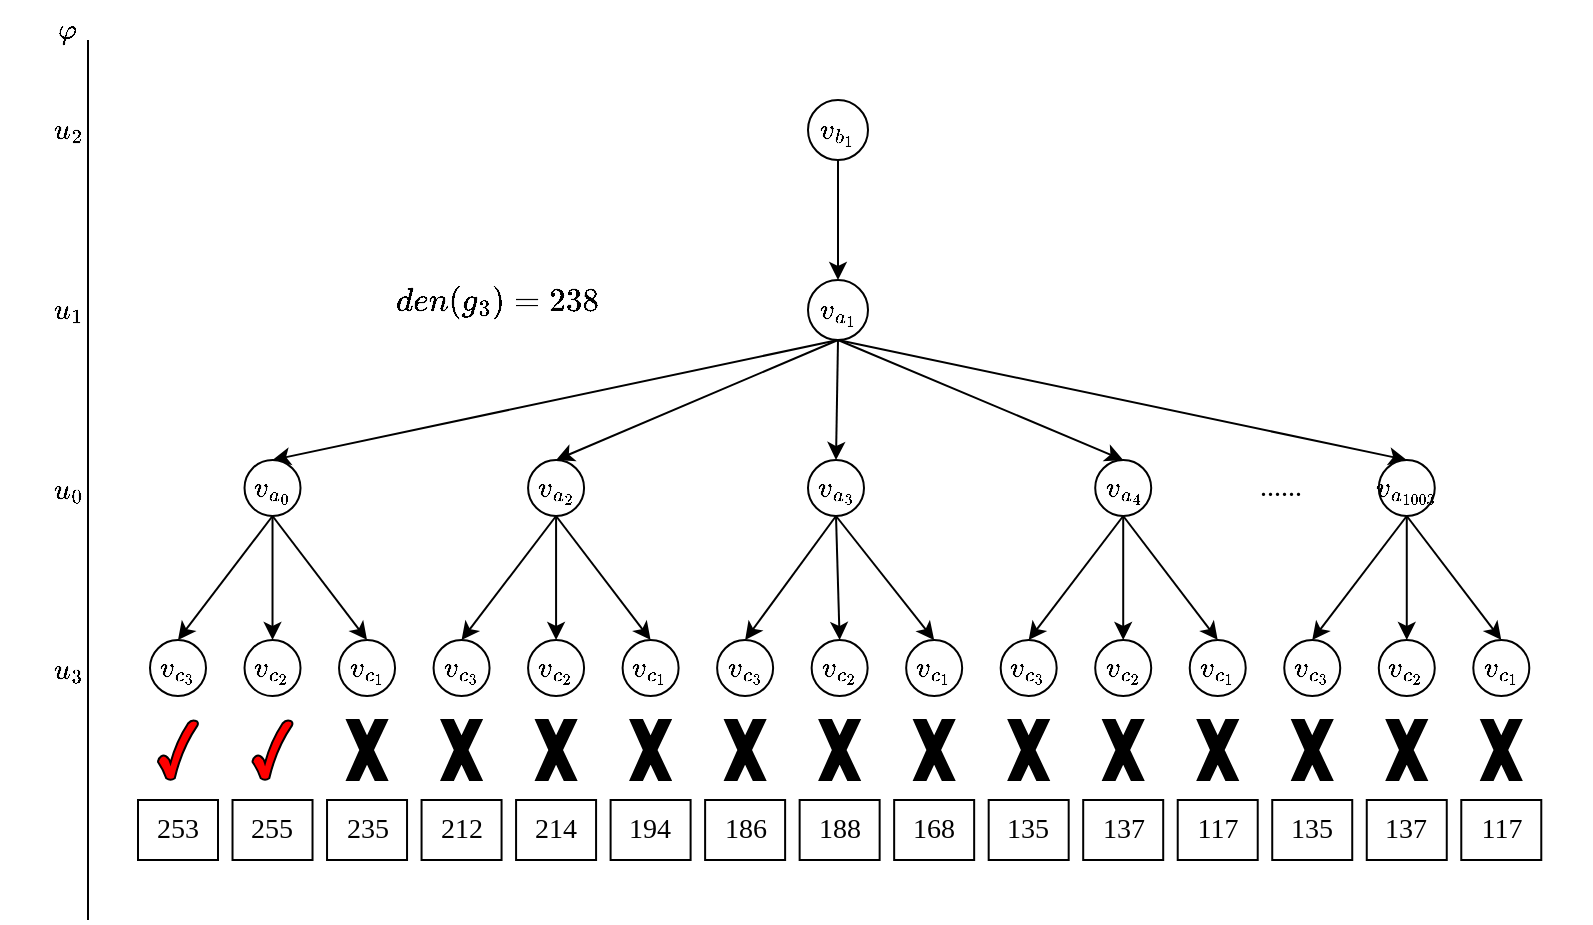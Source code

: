 <mxfile version="22.0.8" type="github">
  <diagram name="第 1 页" id="3s6c-eC_6tVsreLQG09W">
    <mxGraphModel dx="1434" dy="796" grid="1" gridSize="10" guides="1" tooltips="1" connect="1" arrows="1" fold="1" page="1" pageScale="1" pageWidth="1169" pageHeight="1654" math="1" shadow="0">
      <root>
        <mxCell id="0" />
        <mxCell id="1" parent="0" />
        <mxCell id="JNfS3DM31Ic8u3sfOjMa-109" value="" style="endArrow=none;html=1;rounded=0;fontSize=14;fontFamily=Times New Roman;" parent="1" edge="1">
          <mxGeometry width="50" height="50" relative="1" as="geometry">
            <mxPoint x="50" y="520" as="sourcePoint" />
            <mxPoint x="50" y="80" as="targetPoint" />
          </mxGeometry>
        </mxCell>
        <mxCell id="JNfS3DM31Ic8u3sfOjMa-110" value="$$\varphi$$" style="text;html=1;strokeColor=none;fillColor=none;align=center;verticalAlign=middle;whiteSpace=wrap;rounded=0;fontFamily=Times New Roman;fontSize=14;" parent="1" vertex="1">
          <mxGeometry x="10" y="60" width="60" height="30" as="geometry" />
        </mxCell>
        <mxCell id="JNfS3DM31Ic8u3sfOjMa-111" value="$$u_2$$" style="text;html=1;strokeColor=none;fillColor=none;align=center;verticalAlign=middle;whiteSpace=wrap;rounded=0;fontFamily=Times New Roman;fontSize=14;" parent="1" vertex="1">
          <mxGeometry x="10" y="110" width="60" height="30" as="geometry" />
        </mxCell>
        <mxCell id="JNfS3DM31Ic8u3sfOjMa-112" value="$$u_1$$" style="text;html=1;strokeColor=none;fillColor=none;align=center;verticalAlign=middle;whiteSpace=wrap;rounded=0;fontFamily=Times New Roman;fontSize=14;" parent="1" vertex="1">
          <mxGeometry x="10" y="200" width="60" height="30" as="geometry" />
        </mxCell>
        <mxCell id="JNfS3DM31Ic8u3sfOjMa-113" value="$$u_0$$" style="text;html=1;strokeColor=none;fillColor=none;align=center;verticalAlign=middle;whiteSpace=wrap;rounded=0;fontFamily=Times New Roman;fontSize=14;" parent="1" vertex="1">
          <mxGeometry x="10" y="290" width="60" height="30" as="geometry" />
        </mxCell>
        <mxCell id="JNfS3DM31Ic8u3sfOjMa-116" style="edgeStyle=none;shape=connector;rounded=0;orthogonalLoop=1;jettySize=auto;html=1;exitX=0.5;exitY=0;exitDx=0;exitDy=0;labelBackgroundColor=default;strokeColor=default;align=center;verticalAlign=middle;fontFamily=Times New Roman;fontSize=14;fontColor=default;endArrow=classic;" parent="1" edge="1">
          <mxGeometry relative="1" as="geometry">
            <mxPoint x="341.5" y="120" as="sourcePoint" />
            <mxPoint x="341.5" y="120" as="targetPoint" />
          </mxGeometry>
        </mxCell>
        <mxCell id="JNfS3DM31Ic8u3sfOjMa-117" style="edgeStyle=none;shape=connector;rounded=0;orthogonalLoop=1;jettySize=auto;html=1;exitX=0.5;exitY=1;exitDx=0;exitDy=0;entryX=0.5;entryY=0;entryDx=0;entryDy=0;labelBackgroundColor=default;strokeColor=default;align=center;verticalAlign=middle;fontFamily=Times New Roman;fontSize=14;fontColor=default;endArrow=classic;" parent="1" source="JNfS3DM31Ic8u3sfOjMa-118" edge="1">
          <mxGeometry relative="1" as="geometry">
            <mxPoint x="425" y="200" as="targetPoint" />
          </mxGeometry>
        </mxCell>
        <mxCell id="JNfS3DM31Ic8u3sfOjMa-118" value="$$v_{b_{1}}$$" style="ellipse;whiteSpace=wrap;html=1;aspect=fixed;fontFamily=Times New Roman;fontSize=14;fontColor=default;" parent="1" vertex="1">
          <mxGeometry x="410" y="110" width="30" height="30" as="geometry" />
        </mxCell>
        <mxCell id="JNfS3DM31Ic8u3sfOjMa-227" style="edgeStyle=none;shape=connector;rounded=0;orthogonalLoop=1;jettySize=auto;html=1;exitX=0.5;exitY=1;exitDx=0;exitDy=0;entryX=0.5;entryY=0;entryDx=0;entryDy=0;labelBackgroundColor=default;strokeColor=default;align=center;verticalAlign=middle;fontFamily=Helvetica;fontSize=11;fontColor=default;endArrow=classic;" parent="1" source="JNfS3DM31Ic8u3sfOjMa-183" target="JNfS3DM31Ic8u3sfOjMa-126" edge="1">
          <mxGeometry relative="1" as="geometry" />
        </mxCell>
        <mxCell id="JNfS3DM31Ic8u3sfOjMa-228" style="edgeStyle=none;shape=connector;rounded=0;orthogonalLoop=1;jettySize=auto;html=1;exitX=0.5;exitY=1;exitDx=0;exitDy=0;entryX=0.5;entryY=0;entryDx=0;entryDy=0;labelBackgroundColor=default;strokeColor=default;align=center;verticalAlign=middle;fontFamily=Helvetica;fontSize=11;fontColor=default;endArrow=classic;" parent="1" source="JNfS3DM31Ic8u3sfOjMa-183" target="JNfS3DM31Ic8u3sfOjMa-130" edge="1">
          <mxGeometry relative="1" as="geometry" />
        </mxCell>
        <mxCell id="JNfS3DM31Ic8u3sfOjMa-230" style="edgeStyle=none;shape=connector;rounded=0;orthogonalLoop=1;jettySize=auto;html=1;exitX=0.5;exitY=1;exitDx=0;exitDy=0;entryX=0.5;entryY=0;entryDx=0;entryDy=0;labelBackgroundColor=default;strokeColor=default;align=center;verticalAlign=middle;fontFamily=Helvetica;fontSize=11;fontColor=default;endArrow=classic;" parent="1" source="JNfS3DM31Ic8u3sfOjMa-183" target="JNfS3DM31Ic8u3sfOjMa-164" edge="1">
          <mxGeometry relative="1" as="geometry" />
        </mxCell>
        <mxCell id="JNfS3DM31Ic8u3sfOjMa-231" style="edgeStyle=none;shape=connector;rounded=0;orthogonalLoop=1;jettySize=auto;html=1;exitX=0.5;exitY=1;exitDx=0;exitDy=0;entryX=0.5;entryY=0;entryDx=0;entryDy=0;labelBackgroundColor=default;strokeColor=default;align=center;verticalAlign=middle;fontFamily=Helvetica;fontSize=11;fontColor=default;endArrow=classic;" parent="1" source="JNfS3DM31Ic8u3sfOjMa-183" target="JNfS3DM31Ic8u3sfOjMa-172" edge="1">
          <mxGeometry relative="1" as="geometry" />
        </mxCell>
        <mxCell id="JNfS3DM31Ic8u3sfOjMa-233" style="edgeStyle=none;shape=connector;rounded=0;orthogonalLoop=1;jettySize=auto;html=1;exitX=0.5;exitY=1;exitDx=0;exitDy=0;entryX=0.5;entryY=0;entryDx=0;entryDy=0;labelBackgroundColor=default;strokeColor=default;align=center;verticalAlign=middle;fontFamily=Helvetica;fontSize=11;fontColor=default;endArrow=classic;" parent="1" source="JNfS3DM31Ic8u3sfOjMa-183" target="JNfS3DM31Ic8u3sfOjMa-176" edge="1">
          <mxGeometry relative="1" as="geometry" />
        </mxCell>
        <mxCell id="JNfS3DM31Ic8u3sfOjMa-183" value="$$v_{a_{1}}$$" style="ellipse;whiteSpace=wrap;html=1;aspect=fixed;fontFamily=Times New Roman;fontSize=14;fontColor=default;" parent="1" vertex="1">
          <mxGeometry x="410" y="200" width="30" height="30" as="geometry" />
        </mxCell>
        <mxCell id="JNfS3DM31Ic8u3sfOjMa-193" value="$$u_3$$" style="text;html=1;strokeColor=none;fillColor=none;align=center;verticalAlign=middle;whiteSpace=wrap;rounded=0;fontFamily=Times New Roman;fontSize=14;" parent="1" vertex="1">
          <mxGeometry x="10" y="380" width="60" height="30" as="geometry" />
        </mxCell>
        <mxCell id="JNfS3DM31Ic8u3sfOjMa-220" value="" style="verticalLabelPosition=bottom;verticalAlign=top;html=1;shape=mxgraph.basic.x;fontFamily=Times New Roman;fontSize=14;fontColor=default;fillColor=#000000;" parent="1" vertex="1">
          <mxGeometry x="179.52" y="420" width="20" height="30" as="geometry" />
        </mxCell>
        <mxCell id="JNfS3DM31Ic8u3sfOjMa-221" value="253" style="rounded=0;whiteSpace=wrap;html=1;fontSize=14;fontFamily=Times New Roman;" parent="1" vertex="1">
          <mxGeometry x="75" y="460" width="40" height="30" as="geometry" />
        </mxCell>
        <mxCell id="JNfS3DM31Ic8u3sfOjMa-222" value="255" style="rounded=0;whiteSpace=wrap;html=1;fontSize=14;fontFamily=Times New Roman;" parent="1" vertex="1">
          <mxGeometry x="122.26" y="460" width="40" height="30" as="geometry" />
        </mxCell>
        <mxCell id="JNfS3DM31Ic8u3sfOjMa-223" value="235" style="rounded=0;whiteSpace=wrap;html=1;fontSize=14;fontFamily=Times New Roman;" parent="1" vertex="1">
          <mxGeometry x="169.52" y="460" width="40" height="30" as="geometry" />
        </mxCell>
        <mxCell id="JNfS3DM31Ic8u3sfOjMa-126" value="$$v_{a_{0}}$$" style="ellipse;whiteSpace=wrap;html=1;aspect=fixed;fontFamily=Times New Roman;fontSize=14;fontColor=default;" parent="1" vertex="1">
          <mxGeometry x="128.26" y="290" width="28" height="28" as="geometry" />
        </mxCell>
        <mxCell id="JNfS3DM31Ic8u3sfOjMa-130" value="$$v_{a_{2}}$$" style="ellipse;whiteSpace=wrap;html=1;aspect=fixed;fontFamily=Times New Roman;fontSize=14;fontColor=default;" parent="1" vertex="1">
          <mxGeometry x="270.041" y="290" width="28" height="28" as="geometry" />
        </mxCell>
        <mxCell id="JNfS3DM31Ic8u3sfOjMa-132" value="$$v_{c_{3}}$$" style="ellipse;whiteSpace=wrap;html=1;aspect=fixed;fontFamily=Times New Roman;fontSize=14;fontColor=default;" parent="1" vertex="1">
          <mxGeometry x="81" y="380" width="28" height="28" as="geometry" />
        </mxCell>
        <mxCell id="JNfS3DM31Ic8u3sfOjMa-123" style="edgeStyle=none;shape=connector;rounded=0;orthogonalLoop=1;jettySize=auto;html=1;exitX=0.5;exitY=1;exitDx=0;exitDy=0;entryX=0.5;entryY=0;entryDx=0;entryDy=0;labelBackgroundColor=default;strokeColor=default;align=center;verticalAlign=middle;fontFamily=Times New Roman;fontSize=14;fontColor=default;endArrow=classic;" parent="1" source="JNfS3DM31Ic8u3sfOjMa-126" target="JNfS3DM31Ic8u3sfOjMa-132" edge="1">
          <mxGeometry relative="1" as="geometry" />
        </mxCell>
        <mxCell id="JNfS3DM31Ic8u3sfOjMa-134" value="$$v_{c_{2}}$$" style="ellipse;whiteSpace=wrap;html=1;aspect=fixed;fontFamily=Times New Roman;fontSize=14;fontColor=default;" parent="1" vertex="1">
          <mxGeometry x="128.26" y="380" width="28" height="28" as="geometry" />
        </mxCell>
        <mxCell id="JNfS3DM31Ic8u3sfOjMa-124" style="edgeStyle=none;shape=connector;rounded=0;orthogonalLoop=1;jettySize=auto;html=1;exitX=0.5;exitY=1;exitDx=0;exitDy=0;entryX=0.5;entryY=0;entryDx=0;entryDy=0;labelBackgroundColor=default;strokeColor=default;align=center;verticalAlign=middle;fontFamily=Times New Roman;fontSize=14;fontColor=default;endArrow=classic;" parent="1" source="JNfS3DM31Ic8u3sfOjMa-126" target="JNfS3DM31Ic8u3sfOjMa-134" edge="1">
          <mxGeometry relative="1" as="geometry" />
        </mxCell>
        <mxCell id="JNfS3DM31Ic8u3sfOjMa-136" value="$$v_{c_{1}}$$" style="ellipse;whiteSpace=wrap;html=1;aspect=fixed;fontFamily=Times New Roman;fontSize=14;fontColor=default;" parent="1" vertex="1">
          <mxGeometry x="175.521" y="380" width="28" height="28" as="geometry" />
        </mxCell>
        <mxCell id="JNfS3DM31Ic8u3sfOjMa-125" style="edgeStyle=none;shape=connector;rounded=0;orthogonalLoop=1;jettySize=auto;html=1;exitX=0.5;exitY=1;exitDx=0;exitDy=0;entryX=0.5;entryY=0;entryDx=0;entryDy=0;labelBackgroundColor=default;strokeColor=default;align=center;verticalAlign=middle;fontFamily=Times New Roman;fontSize=14;fontColor=default;endArrow=classic;" parent="1" source="JNfS3DM31Ic8u3sfOjMa-126" target="JNfS3DM31Ic8u3sfOjMa-136" edge="1">
          <mxGeometry relative="1" as="geometry" />
        </mxCell>
        <mxCell id="JNfS3DM31Ic8u3sfOjMa-137" value="$$v_{c_{3}}$$" style="ellipse;whiteSpace=wrap;html=1;aspect=fixed;fontFamily=Times New Roman;fontSize=14;fontColor=default;" parent="1" vertex="1">
          <mxGeometry x="222.781" y="380" width="28" height="28" as="geometry" />
        </mxCell>
        <mxCell id="JNfS3DM31Ic8u3sfOjMa-127" style="edgeStyle=none;shape=connector;rounded=0;orthogonalLoop=1;jettySize=auto;html=1;exitX=0.5;exitY=1;exitDx=0;exitDy=0;entryX=0.5;entryY=0;entryDx=0;entryDy=0;labelBackgroundColor=default;strokeColor=default;align=center;verticalAlign=middle;fontFamily=Times New Roman;fontSize=14;fontColor=default;endArrow=classic;" parent="1" source="JNfS3DM31Ic8u3sfOjMa-130" target="JNfS3DM31Ic8u3sfOjMa-137" edge="1">
          <mxGeometry relative="1" as="geometry" />
        </mxCell>
        <mxCell id="JNfS3DM31Ic8u3sfOjMa-138" value="$$v_{c_{2}}$$" style="ellipse;whiteSpace=wrap;html=1;aspect=fixed;fontFamily=Times New Roman;fontSize=14;fontColor=default;" parent="1" vertex="1">
          <mxGeometry x="270.041" y="380" width="28" height="28" as="geometry" />
        </mxCell>
        <mxCell id="JNfS3DM31Ic8u3sfOjMa-128" style="edgeStyle=none;shape=connector;rounded=0;orthogonalLoop=1;jettySize=auto;html=1;exitX=0.5;exitY=1;exitDx=0;exitDy=0;entryX=0.5;entryY=0;entryDx=0;entryDy=0;labelBackgroundColor=default;strokeColor=default;align=center;verticalAlign=middle;fontFamily=Times New Roman;fontSize=14;fontColor=default;endArrow=classic;" parent="1" source="JNfS3DM31Ic8u3sfOjMa-130" target="JNfS3DM31Ic8u3sfOjMa-138" edge="1">
          <mxGeometry relative="1" as="geometry" />
        </mxCell>
        <mxCell id="JNfS3DM31Ic8u3sfOjMa-139" value="$$v_{c_{1}}$$" style="ellipse;whiteSpace=wrap;html=1;aspect=fixed;fontFamily=Times New Roman;fontSize=14;fontColor=default;" parent="1" vertex="1">
          <mxGeometry x="317.301" y="380" width="28" height="28" as="geometry" />
        </mxCell>
        <mxCell id="JNfS3DM31Ic8u3sfOjMa-129" style="edgeStyle=none;shape=connector;rounded=0;orthogonalLoop=1;jettySize=auto;html=1;exitX=0.5;exitY=1;exitDx=0;exitDy=0;entryX=0.5;entryY=0;entryDx=0;entryDy=0;labelBackgroundColor=default;strokeColor=default;align=center;verticalAlign=middle;fontFamily=Times New Roman;fontSize=14;fontColor=default;endArrow=classic;" parent="1" source="JNfS3DM31Ic8u3sfOjMa-130" target="JNfS3DM31Ic8u3sfOjMa-139" edge="1">
          <mxGeometry relative="1" as="geometry" />
        </mxCell>
        <mxCell id="JNfS3DM31Ic8u3sfOjMa-140" value="$$v_{c_{3}}$$" style="ellipse;whiteSpace=wrap;html=1;aspect=fixed;fontFamily=Times New Roman;fontSize=14;fontColor=default;" parent="1" vertex="1">
          <mxGeometry x="364.562" y="380" width="28" height="28" as="geometry" />
        </mxCell>
        <mxCell id="JNfS3DM31Ic8u3sfOjMa-141" value="$$v_{c_{2}}$$" style="ellipse;whiteSpace=wrap;html=1;aspect=fixed;fontFamily=Times New Roman;fontSize=14;fontColor=default;" parent="1" vertex="1">
          <mxGeometry x="411.822" y="380" width="28" height="28" as="geometry" />
        </mxCell>
        <mxCell id="JNfS3DM31Ic8u3sfOjMa-142" value="$$v_{c_{1}}$$" style="ellipse;whiteSpace=wrap;html=1;aspect=fixed;fontFamily=Times New Roman;fontSize=14;fontColor=default;" parent="1" vertex="1">
          <mxGeometry x="459.082" y="380" width="28" height="28" as="geometry" />
        </mxCell>
        <mxCell id="JNfS3DM31Ic8u3sfOjMa-150" value="$$v_{c_{3}}$$" style="ellipse;whiteSpace=wrap;html=1;aspect=fixed;fontFamily=Times New Roman;fontSize=14;fontColor=default;" parent="1" vertex="1">
          <mxGeometry x="506.342" y="380" width="28" height="28" as="geometry" />
        </mxCell>
        <mxCell id="JNfS3DM31Ic8u3sfOjMa-152" value="$$v_{c_{2}}$$" style="ellipse;whiteSpace=wrap;html=1;aspect=fixed;fontFamily=Times New Roman;fontSize=14;fontColor=default;" parent="1" vertex="1">
          <mxGeometry x="553.603" y="380" width="28" height="28" as="geometry" />
        </mxCell>
        <mxCell id="JNfS3DM31Ic8u3sfOjMa-154" value="$$v_{c_{1}}$$" style="ellipse;whiteSpace=wrap;html=1;aspect=fixed;fontFamily=Times New Roman;fontSize=14;fontColor=default;" parent="1" vertex="1">
          <mxGeometry x="600.863" y="380" width="28" height="28" as="geometry" />
        </mxCell>
        <mxCell id="JNfS3DM31Ic8u3sfOjMa-156" value="$$v_{c_{3}}$$" style="ellipse;whiteSpace=wrap;html=1;aspect=fixed;fontFamily=Times New Roman;fontSize=14;fontColor=default;" parent="1" vertex="1">
          <mxGeometry x="648.123" y="380" width="28" height="28" as="geometry" />
        </mxCell>
        <mxCell id="JNfS3DM31Ic8u3sfOjMa-158" value="$$v_{c_{2}}$$" style="ellipse;whiteSpace=wrap;html=1;aspect=fixed;fontFamily=Times New Roman;fontSize=14;fontColor=default;" parent="1" vertex="1">
          <mxGeometry x="695.384" y="380" width="28" height="28" as="geometry" />
        </mxCell>
        <mxCell id="JNfS3DM31Ic8u3sfOjMa-160" value="$$v_{c_{1}}$$" style="ellipse;whiteSpace=wrap;html=1;aspect=fixed;fontFamily=Times New Roman;fontSize=14;fontColor=default;" parent="1" vertex="1">
          <mxGeometry x="742.644" y="380" width="28" height="28" as="geometry" />
        </mxCell>
        <mxCell id="JNfS3DM31Ic8u3sfOjMa-161" style="edgeStyle=none;shape=connector;rounded=0;orthogonalLoop=1;jettySize=auto;html=1;exitX=0.5;exitY=1;exitDx=0;exitDy=0;entryX=0.5;entryY=0;entryDx=0;entryDy=0;labelBackgroundColor=default;strokeColor=default;align=center;verticalAlign=middle;fontFamily=Times New Roman;fontSize=14;fontColor=default;endArrow=classic;" parent="1" source="JNfS3DM31Ic8u3sfOjMa-164" target="JNfS3DM31Ic8u3sfOjMa-140" edge="1">
          <mxGeometry relative="1" as="geometry" />
        </mxCell>
        <mxCell id="JNfS3DM31Ic8u3sfOjMa-162" style="edgeStyle=none;shape=connector;rounded=0;orthogonalLoop=1;jettySize=auto;html=1;exitX=0.5;exitY=1;exitDx=0;exitDy=0;entryX=0.5;entryY=0;entryDx=0;entryDy=0;labelBackgroundColor=default;strokeColor=default;align=center;verticalAlign=middle;fontFamily=Times New Roman;fontSize=14;fontColor=default;endArrow=classic;" parent="1" source="JNfS3DM31Ic8u3sfOjMa-164" target="JNfS3DM31Ic8u3sfOjMa-141" edge="1">
          <mxGeometry relative="1" as="geometry" />
        </mxCell>
        <mxCell id="JNfS3DM31Ic8u3sfOjMa-163" style="edgeStyle=none;shape=connector;rounded=0;orthogonalLoop=1;jettySize=auto;html=1;exitX=0.5;exitY=1;exitDx=0;exitDy=0;entryX=0.5;entryY=0;entryDx=0;entryDy=0;labelBackgroundColor=default;strokeColor=default;align=center;verticalAlign=middle;fontFamily=Times New Roman;fontSize=14;fontColor=default;endArrow=classic;" parent="1" source="JNfS3DM31Ic8u3sfOjMa-164" target="JNfS3DM31Ic8u3sfOjMa-142" edge="1">
          <mxGeometry relative="1" as="geometry" />
        </mxCell>
        <mxCell id="JNfS3DM31Ic8u3sfOjMa-164" value="$$v_{a_{3}}$$" style="ellipse;whiteSpace=wrap;html=1;aspect=fixed;fontFamily=Times New Roman;fontSize=14;fontColor=default;" parent="1" vertex="1">
          <mxGeometry x="410" y="290" width="28" height="28" as="geometry" />
        </mxCell>
        <mxCell id="JNfS3DM31Ic8u3sfOjMa-169" style="edgeStyle=none;shape=connector;rounded=0;orthogonalLoop=1;jettySize=auto;html=1;exitX=0.5;exitY=1;exitDx=0;exitDy=0;entryX=0.5;entryY=0;entryDx=0;entryDy=0;labelBackgroundColor=default;strokeColor=default;align=center;verticalAlign=middle;fontFamily=Times New Roman;fontSize=14;fontColor=default;endArrow=classic;" parent="1" source="JNfS3DM31Ic8u3sfOjMa-172" target="JNfS3DM31Ic8u3sfOjMa-150" edge="1">
          <mxGeometry relative="1" as="geometry" />
        </mxCell>
        <mxCell id="JNfS3DM31Ic8u3sfOjMa-170" style="edgeStyle=none;shape=connector;rounded=0;orthogonalLoop=1;jettySize=auto;html=1;exitX=0.5;exitY=1;exitDx=0;exitDy=0;entryX=0.5;entryY=0;entryDx=0;entryDy=0;labelBackgroundColor=default;strokeColor=default;align=center;verticalAlign=middle;fontFamily=Times New Roman;fontSize=14;fontColor=default;endArrow=classic;" parent="1" source="JNfS3DM31Ic8u3sfOjMa-172" target="JNfS3DM31Ic8u3sfOjMa-152" edge="1">
          <mxGeometry relative="1" as="geometry" />
        </mxCell>
        <mxCell id="JNfS3DM31Ic8u3sfOjMa-171" style="edgeStyle=none;shape=connector;rounded=0;orthogonalLoop=1;jettySize=auto;html=1;exitX=0.5;exitY=1;exitDx=0;exitDy=0;entryX=0.5;entryY=0;entryDx=0;entryDy=0;labelBackgroundColor=default;strokeColor=default;align=center;verticalAlign=middle;fontFamily=Times New Roman;fontSize=14;fontColor=default;endArrow=classic;" parent="1" source="JNfS3DM31Ic8u3sfOjMa-172" target="JNfS3DM31Ic8u3sfOjMa-154" edge="1">
          <mxGeometry relative="1" as="geometry" />
        </mxCell>
        <mxCell id="JNfS3DM31Ic8u3sfOjMa-172" value="$$v_{a_{4}}$$" style="ellipse;whiteSpace=wrap;html=1;aspect=fixed;fontFamily=Times New Roman;fontSize=14;fontColor=default;" parent="1" vertex="1">
          <mxGeometry x="553.603" y="290" width="28" height="28" as="geometry" />
        </mxCell>
        <mxCell id="JNfS3DM31Ic8u3sfOjMa-173" style="edgeStyle=none;shape=connector;rounded=0;orthogonalLoop=1;jettySize=auto;html=1;exitX=0.5;exitY=1;exitDx=0;exitDy=0;entryX=0.5;entryY=0;entryDx=0;entryDy=0;labelBackgroundColor=default;strokeColor=default;align=center;verticalAlign=middle;fontFamily=Times New Roman;fontSize=14;fontColor=default;endArrow=classic;" parent="1" source="JNfS3DM31Ic8u3sfOjMa-176" target="JNfS3DM31Ic8u3sfOjMa-156" edge="1">
          <mxGeometry relative="1" as="geometry" />
        </mxCell>
        <mxCell id="JNfS3DM31Ic8u3sfOjMa-174" style="edgeStyle=none;shape=connector;rounded=0;orthogonalLoop=1;jettySize=auto;html=1;exitX=0.5;exitY=1;exitDx=0;exitDy=0;entryX=0.5;entryY=0;entryDx=0;entryDy=0;labelBackgroundColor=default;strokeColor=default;align=center;verticalAlign=middle;fontFamily=Times New Roman;fontSize=14;fontColor=default;endArrow=classic;" parent="1" source="JNfS3DM31Ic8u3sfOjMa-176" target="JNfS3DM31Ic8u3sfOjMa-158" edge="1">
          <mxGeometry relative="1" as="geometry" />
        </mxCell>
        <mxCell id="JNfS3DM31Ic8u3sfOjMa-175" style="edgeStyle=none;shape=connector;rounded=0;orthogonalLoop=1;jettySize=auto;html=1;exitX=0.5;exitY=1;exitDx=0;exitDy=0;entryX=0.5;entryY=0;entryDx=0;entryDy=0;labelBackgroundColor=default;strokeColor=default;align=center;verticalAlign=middle;fontFamily=Times New Roman;fontSize=14;fontColor=default;endArrow=classic;" parent="1" source="JNfS3DM31Ic8u3sfOjMa-176" target="JNfS3DM31Ic8u3sfOjMa-160" edge="1">
          <mxGeometry relative="1" as="geometry" />
        </mxCell>
        <mxCell id="JNfS3DM31Ic8u3sfOjMa-176" value="$$v_{a_{1003}}$$" style="ellipse;whiteSpace=wrap;html=1;aspect=fixed;fontFamily=Times New Roman;fontSize=14;fontColor=default;" parent="1" vertex="1">
          <mxGeometry x="695.384" y="290" width="28" height="28" as="geometry" />
        </mxCell>
        <mxCell id="JNfS3DM31Ic8u3sfOjMa-195" value="......" style="text;html=1;strokeColor=none;fillColor=none;align=center;verticalAlign=middle;whiteSpace=wrap;rounded=0;fontSize=14;fontFamily=Times New Roman;fontColor=default;" parent="1" vertex="1">
          <mxGeometry x="618.285" y="290" width="56.712" height="28" as="geometry" />
        </mxCell>
        <mxCell id="JNfS3DM31Ic8u3sfOjMa-237" value="" style="verticalLabelPosition=bottom;verticalAlign=top;html=1;shape=mxgraph.basic.tick;fontFamily=Times New Roman;fontSize=14;fontColor=#000000;fillColor=#ff0000;" parent="1" vertex="1">
          <mxGeometry x="85" y="420" width="20" height="30" as="geometry" />
        </mxCell>
        <mxCell id="JNfS3DM31Ic8u3sfOjMa-238" value="" style="verticalLabelPosition=bottom;verticalAlign=top;html=1;shape=mxgraph.basic.x;fontFamily=Times New Roman;fontSize=14;fontColor=default;fillColor=#000000;" parent="1" vertex="1">
          <mxGeometry x="226.78" y="420" width="20" height="30" as="geometry" />
        </mxCell>
        <mxCell id="JNfS3DM31Ic8u3sfOjMa-239" value="" style="verticalLabelPosition=bottom;verticalAlign=top;html=1;shape=mxgraph.basic.x;fontFamily=Times New Roman;fontSize=14;fontColor=default;fillColor=#000000;" parent="1" vertex="1">
          <mxGeometry x="274.04" y="420" width="20" height="30" as="geometry" />
        </mxCell>
        <mxCell id="JNfS3DM31Ic8u3sfOjMa-240" value="" style="verticalLabelPosition=bottom;verticalAlign=top;html=1;shape=mxgraph.basic.x;fontFamily=Times New Roman;fontSize=14;fontColor=default;fillColor=#000000;" parent="1" vertex="1">
          <mxGeometry x="321.3" y="420" width="20" height="30" as="geometry" />
        </mxCell>
        <mxCell id="JNfS3DM31Ic8u3sfOjMa-241" value="" style="verticalLabelPosition=bottom;verticalAlign=top;html=1;shape=mxgraph.basic.x;fontFamily=Times New Roman;fontSize=14;fontColor=default;fillColor=#000000;" parent="1" vertex="1">
          <mxGeometry x="368.56" y="420" width="20" height="30" as="geometry" />
        </mxCell>
        <mxCell id="JNfS3DM31Ic8u3sfOjMa-242" value="" style="verticalLabelPosition=bottom;verticalAlign=top;html=1;shape=mxgraph.basic.x;fontFamily=Times New Roman;fontSize=14;fontColor=default;fillColor=#000000;" parent="1" vertex="1">
          <mxGeometry x="415.82" y="420" width="20" height="30" as="geometry" />
        </mxCell>
        <mxCell id="JNfS3DM31Ic8u3sfOjMa-243" value="" style="verticalLabelPosition=bottom;verticalAlign=top;html=1;shape=mxgraph.basic.x;fontFamily=Times New Roman;fontSize=14;fontColor=default;fillColor=#000000;" parent="1" vertex="1">
          <mxGeometry x="463.08" y="420" width="20" height="30" as="geometry" />
        </mxCell>
        <mxCell id="JNfS3DM31Ic8u3sfOjMa-244" value="" style="verticalLabelPosition=bottom;verticalAlign=top;html=1;shape=mxgraph.basic.x;fontFamily=Times New Roman;fontSize=14;fontColor=default;fillColor=#000000;" parent="1" vertex="1">
          <mxGeometry x="510.34" y="420" width="20" height="30" as="geometry" />
        </mxCell>
        <mxCell id="JNfS3DM31Ic8u3sfOjMa-245" value="" style="verticalLabelPosition=bottom;verticalAlign=top;html=1;shape=mxgraph.basic.x;fontFamily=Times New Roman;fontSize=14;fontColor=default;fillColor=#000000;" parent="1" vertex="1">
          <mxGeometry x="557.6" y="420" width="20" height="30" as="geometry" />
        </mxCell>
        <mxCell id="JNfS3DM31Ic8u3sfOjMa-246" value="" style="verticalLabelPosition=bottom;verticalAlign=top;html=1;shape=mxgraph.basic.x;fontFamily=Times New Roman;fontSize=14;fontColor=default;fillColor=#000000;" parent="1" vertex="1">
          <mxGeometry x="604.86" y="420" width="20" height="30" as="geometry" />
        </mxCell>
        <mxCell id="JNfS3DM31Ic8u3sfOjMa-247" value="" style="verticalLabelPosition=bottom;verticalAlign=top;html=1;shape=mxgraph.basic.x;fontFamily=Times New Roman;fontSize=14;fontColor=default;fillColor=#000000;" parent="1" vertex="1">
          <mxGeometry x="652.12" y="420" width="20" height="30" as="geometry" />
        </mxCell>
        <mxCell id="JNfS3DM31Ic8u3sfOjMa-248" value="" style="verticalLabelPosition=bottom;verticalAlign=top;html=1;shape=mxgraph.basic.x;fontFamily=Times New Roman;fontSize=14;fontColor=default;fillColor=#000000;" parent="1" vertex="1">
          <mxGeometry x="699.38" y="420" width="20" height="30" as="geometry" />
        </mxCell>
        <mxCell id="JNfS3DM31Ic8u3sfOjMa-249" value="" style="verticalLabelPosition=bottom;verticalAlign=top;html=1;shape=mxgraph.basic.x;fontFamily=Times New Roman;fontSize=14;fontColor=default;fillColor=#000000;" parent="1" vertex="1">
          <mxGeometry x="746.64" y="420" width="20" height="30" as="geometry" />
        </mxCell>
        <mxCell id="JNfS3DM31Ic8u3sfOjMa-250" value="212" style="rounded=0;whiteSpace=wrap;html=1;fontSize=14;fontFamily=Times New Roman;" parent="1" vertex="1">
          <mxGeometry x="216.78" y="460" width="40" height="30" as="geometry" />
        </mxCell>
        <mxCell id="JNfS3DM31Ic8u3sfOjMa-252" value="214" style="rounded=0;whiteSpace=wrap;html=1;fontSize=14;fontFamily=Times New Roman;" parent="1" vertex="1">
          <mxGeometry x="264.04" y="460" width="40" height="30" as="geometry" />
        </mxCell>
        <mxCell id="JNfS3DM31Ic8u3sfOjMa-253" value="194" style="rounded=0;whiteSpace=wrap;html=1;fontSize=14;fontFamily=Times New Roman;" parent="1" vertex="1">
          <mxGeometry x="311.3" y="460" width="40" height="30" as="geometry" />
        </mxCell>
        <mxCell id="JNfS3DM31Ic8u3sfOjMa-254" value="186" style="rounded=0;whiteSpace=wrap;html=1;fontSize=14;fontFamily=Times New Roman;" parent="1" vertex="1">
          <mxGeometry x="358.56" y="460" width="40" height="30" as="geometry" />
        </mxCell>
        <mxCell id="JNfS3DM31Ic8u3sfOjMa-255" value="188" style="rounded=0;whiteSpace=wrap;html=1;fontSize=14;fontFamily=Times New Roman;" parent="1" vertex="1">
          <mxGeometry x="405.82" y="460" width="40" height="30" as="geometry" />
        </mxCell>
        <mxCell id="JNfS3DM31Ic8u3sfOjMa-256" value="168" style="rounded=0;whiteSpace=wrap;html=1;fontSize=14;fontFamily=Times New Roman;" parent="1" vertex="1">
          <mxGeometry x="453.08" y="460" width="40" height="30" as="geometry" />
        </mxCell>
        <mxCell id="JNfS3DM31Ic8u3sfOjMa-257" value="135" style="rounded=0;whiteSpace=wrap;html=1;fontSize=14;fontFamily=Times New Roman;" parent="1" vertex="1">
          <mxGeometry x="500.34" y="460" width="40" height="30" as="geometry" />
        </mxCell>
        <mxCell id="JNfS3DM31Ic8u3sfOjMa-258" value="137" style="rounded=0;whiteSpace=wrap;html=1;fontSize=14;fontFamily=Times New Roman;" parent="1" vertex="1">
          <mxGeometry x="547.6" y="460" width="40" height="30" as="geometry" />
        </mxCell>
        <mxCell id="JNfS3DM31Ic8u3sfOjMa-259" value="117" style="rounded=0;whiteSpace=wrap;html=1;fontSize=14;fontFamily=Times New Roman;" parent="1" vertex="1">
          <mxGeometry x="594.86" y="460" width="40" height="30" as="geometry" />
        </mxCell>
        <mxCell id="JNfS3DM31Ic8u3sfOjMa-260" value="135" style="rounded=0;whiteSpace=wrap;html=1;fontSize=14;fontFamily=Times New Roman;" parent="1" vertex="1">
          <mxGeometry x="642.12" y="460" width="40" height="30" as="geometry" />
        </mxCell>
        <mxCell id="JNfS3DM31Ic8u3sfOjMa-261" value="137" style="rounded=0;whiteSpace=wrap;html=1;fontSize=14;fontFamily=Times New Roman;" parent="1" vertex="1">
          <mxGeometry x="689.38" y="460" width="40" height="30" as="geometry" />
        </mxCell>
        <mxCell id="JNfS3DM31Ic8u3sfOjMa-262" value="117" style="rounded=0;whiteSpace=wrap;html=1;fontSize=14;fontFamily=Times New Roman;" parent="1" vertex="1">
          <mxGeometry x="736.64" y="460" width="40" height="30" as="geometry" />
        </mxCell>
        <mxCell id="JNfS3DM31Ic8u3sfOjMa-264" value="$$den(g_3)=238$$" style="text;html=1;strokeColor=none;fillColor=none;align=center;verticalAlign=middle;whiteSpace=wrap;rounded=0;fontSize=16;fontFamily=Times New Roman;fontColor=default;" parent="1" vertex="1">
          <mxGeometry x="209.52" y="190" width="90" height="40" as="geometry" />
        </mxCell>
        <mxCell id="XyseBFmhXZoBkugRsZL_-1" value="" style="verticalLabelPosition=bottom;verticalAlign=top;html=1;shape=mxgraph.basic.tick;fontFamily=Times New Roman;fontSize=14;fontColor=#000000;fillColor=#ff0000;" vertex="1" parent="1">
          <mxGeometry x="132.26" y="420" width="20" height="30" as="geometry" />
        </mxCell>
      </root>
    </mxGraphModel>
  </diagram>
</mxfile>
